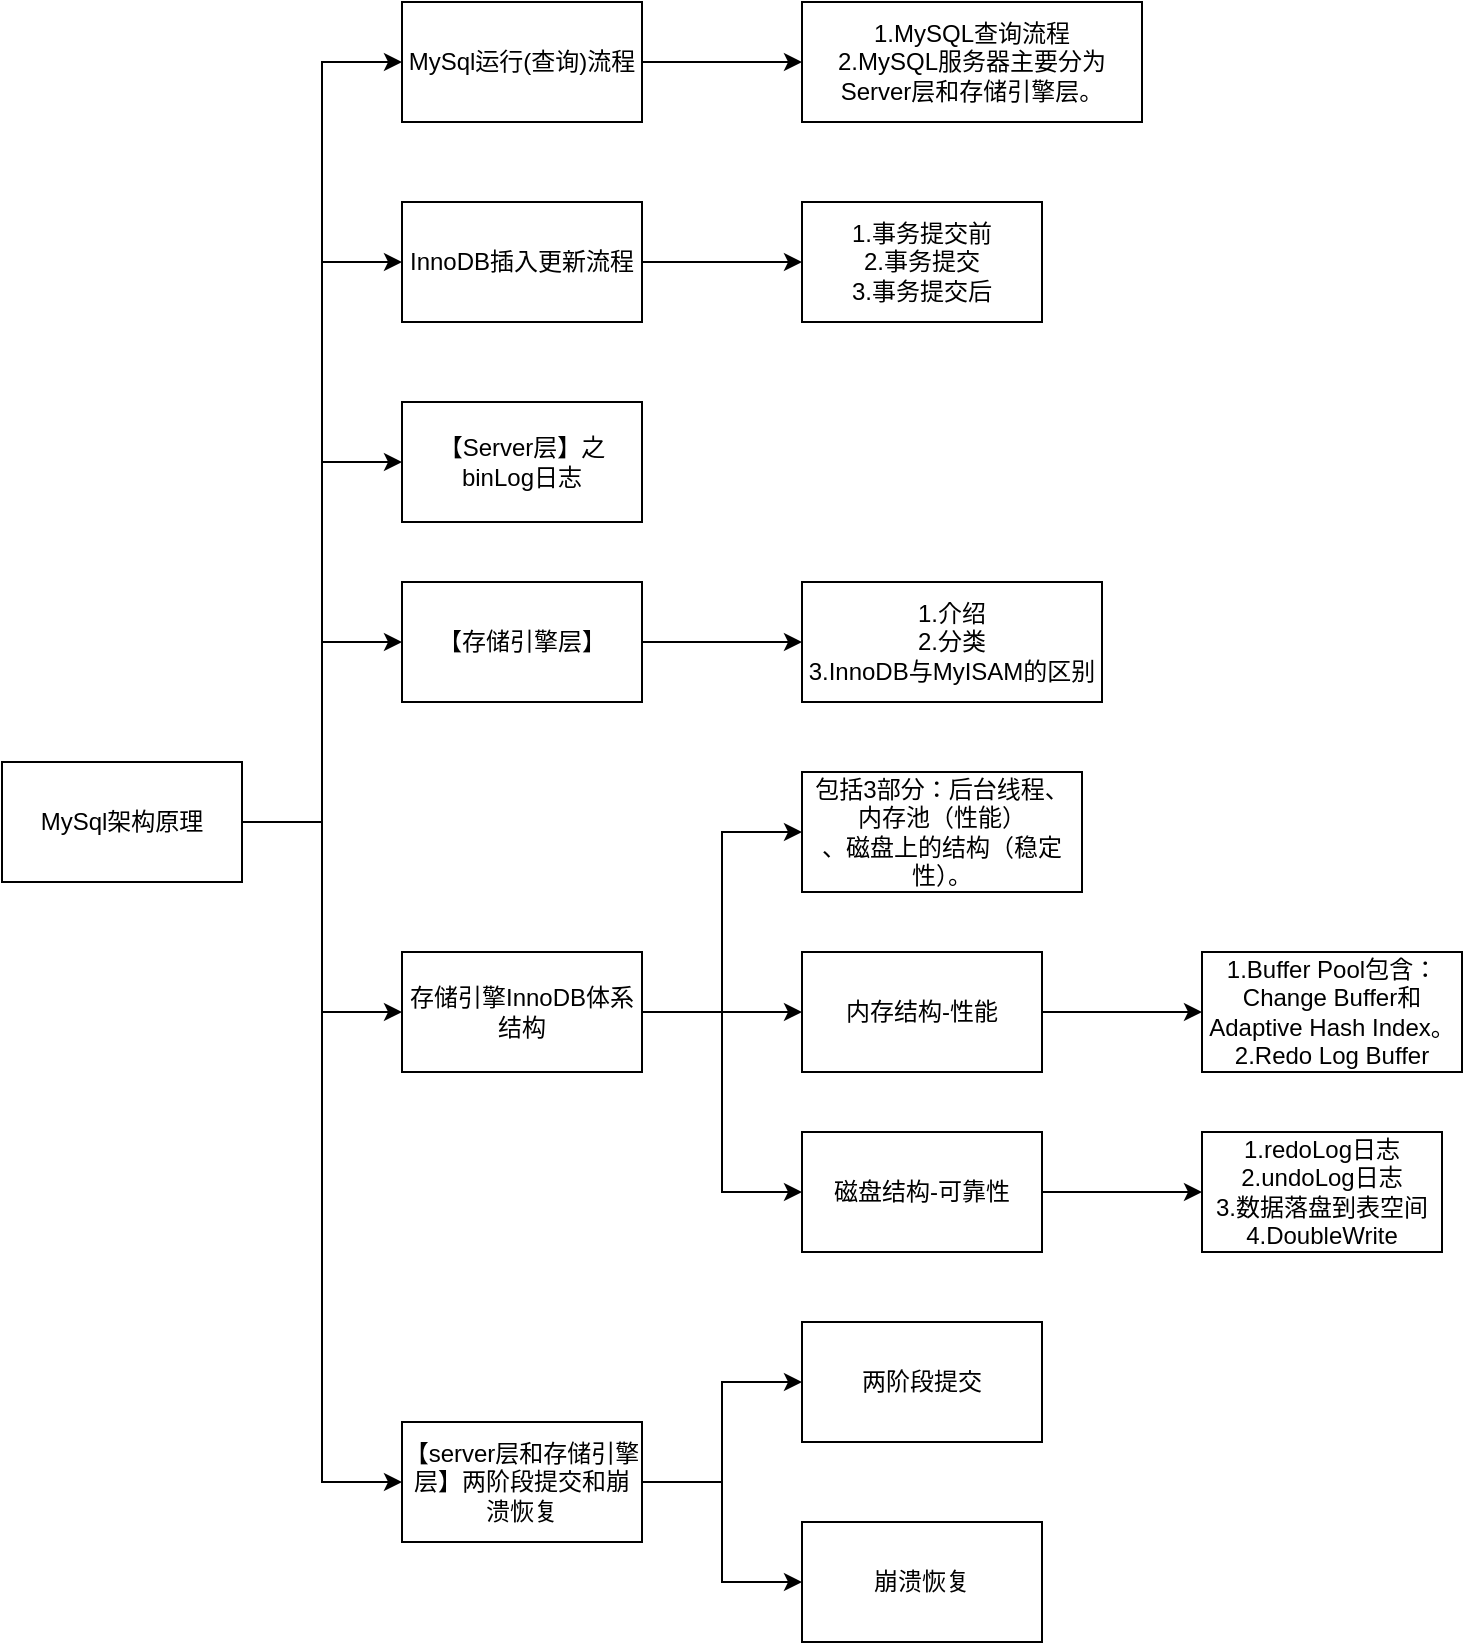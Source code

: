 <mxfile version="20.8.16" type="device"><diagram name="第 1 页" id="XXjFnkChyMb0hHBRlxpy"><mxGraphModel dx="1003" dy="828" grid="1" gridSize="10" guides="1" tooltips="1" connect="1" arrows="1" fold="1" page="1" pageScale="1" pageWidth="827" pageHeight="1169" math="0" shadow="0"><root><mxCell id="0"/><mxCell id="1" parent="0"/><mxCell id="0gnGYMLlg1NApSby_JUg-3" value="" style="edgeStyle=orthogonalEdgeStyle;rounded=0;orthogonalLoop=1;jettySize=auto;html=1;entryX=0;entryY=0.5;entryDx=0;entryDy=0;" parent="1" source="0gnGYMLlg1NApSby_JUg-1" target="0gnGYMLlg1NApSby_JUg-2" edge="1"><mxGeometry relative="1" as="geometry"/></mxCell><mxCell id="0gnGYMLlg1NApSby_JUg-10" style="edgeStyle=orthogonalEdgeStyle;rounded=0;orthogonalLoop=1;jettySize=auto;html=1;entryX=0;entryY=0.5;entryDx=0;entryDy=0;" parent="1" source="0gnGYMLlg1NApSby_JUg-1" target="0gnGYMLlg1NApSby_JUg-6" edge="1"><mxGeometry relative="1" as="geometry"/></mxCell><mxCell id="0gnGYMLlg1NApSby_JUg-11" style="edgeStyle=orthogonalEdgeStyle;rounded=0;orthogonalLoop=1;jettySize=auto;html=1;entryX=0;entryY=0.5;entryDx=0;entryDy=0;" parent="1" source="0gnGYMLlg1NApSby_JUg-1" target="0gnGYMLlg1NApSby_JUg-5" edge="1"><mxGeometry relative="1" as="geometry"/></mxCell><mxCell id="0gnGYMLlg1NApSby_JUg-12" style="edgeStyle=orthogonalEdgeStyle;rounded=0;orthogonalLoop=1;jettySize=auto;html=1;entryX=0;entryY=0.5;entryDx=0;entryDy=0;" parent="1" source="0gnGYMLlg1NApSby_JUg-1" target="0gnGYMLlg1NApSby_JUg-4" edge="1"><mxGeometry relative="1" as="geometry"/></mxCell><mxCell id="0gnGYMLlg1NApSby_JUg-13" style="edgeStyle=orthogonalEdgeStyle;rounded=0;orthogonalLoop=1;jettySize=auto;html=1;entryX=0;entryY=0.5;entryDx=0;entryDy=0;" parent="1" source="0gnGYMLlg1NApSby_JUg-1" target="0gnGYMLlg1NApSby_JUg-9" edge="1"><mxGeometry relative="1" as="geometry"/></mxCell><mxCell id="0gnGYMLlg1NApSby_JUg-14" style="edgeStyle=orthogonalEdgeStyle;rounded=0;orthogonalLoop=1;jettySize=auto;html=1;entryX=0;entryY=0.5;entryDx=0;entryDy=0;" parent="1" source="0gnGYMLlg1NApSby_JUg-1" target="0gnGYMLlg1NApSby_JUg-8" edge="1"><mxGeometry relative="1" as="geometry"/></mxCell><mxCell id="0gnGYMLlg1NApSby_JUg-1" value="MySql架构原理" style="rounded=0;whiteSpace=wrap;html=1;" parent="1" vertex="1"><mxGeometry x="40" y="460" width="120" height="60" as="geometry"/></mxCell><mxCell id="0gnGYMLlg1NApSby_JUg-24" value="" style="edgeStyle=orthogonalEdgeStyle;rounded=0;orthogonalLoop=1;jettySize=auto;html=1;" parent="1" source="0gnGYMLlg1NApSby_JUg-2" target="0gnGYMLlg1NApSby_JUg-23" edge="1"><mxGeometry relative="1" as="geometry"/></mxCell><mxCell id="0gnGYMLlg1NApSby_JUg-2" value="InnoDB插入更新流程" style="rounded=0;whiteSpace=wrap;html=1;" parent="1" vertex="1"><mxGeometry x="240" y="180" width="120" height="60" as="geometry"/></mxCell><mxCell id="0gnGYMLlg1NApSby_JUg-26" value="" style="edgeStyle=orthogonalEdgeStyle;rounded=0;orthogonalLoop=1;jettySize=auto;html=1;" parent="1" source="0gnGYMLlg1NApSby_JUg-4" target="0gnGYMLlg1NApSby_JUg-25" edge="1"><mxGeometry relative="1" as="geometry"/></mxCell><mxCell id="0gnGYMLlg1NApSby_JUg-4" value="【存储引擎层】" style="rounded=0;whiteSpace=wrap;html=1;" parent="1" vertex="1"><mxGeometry x="240" y="370" width="120" height="60" as="geometry"/></mxCell><mxCell id="0gnGYMLlg1NApSby_JUg-5" value="【Server层】之binLog日志" style="rounded=0;whiteSpace=wrap;html=1;" parent="1" vertex="1"><mxGeometry x="240" y="280" width="120" height="60" as="geometry"/></mxCell><mxCell id="0gnGYMLlg1NApSby_JUg-22" value="" style="edgeStyle=orthogonalEdgeStyle;rounded=0;orthogonalLoop=1;jettySize=auto;html=1;" parent="1" source="0gnGYMLlg1NApSby_JUg-6" target="0gnGYMLlg1NApSby_JUg-21" edge="1"><mxGeometry relative="1" as="geometry"/></mxCell><mxCell id="0gnGYMLlg1NApSby_JUg-6" value="MySql运行(查询)流程" style="rounded=0;whiteSpace=wrap;html=1;" parent="1" vertex="1"><mxGeometry x="240" y="80" width="120" height="60" as="geometry"/></mxCell><mxCell id="0gnGYMLlg1NApSby_JUg-34" value="" style="edgeStyle=orthogonalEdgeStyle;rounded=0;orthogonalLoop=1;jettySize=auto;html=1;" parent="1" source="0gnGYMLlg1NApSby_JUg-8" target="0gnGYMLlg1NApSby_JUg-33" edge="1"><mxGeometry relative="1" as="geometry"/></mxCell><mxCell id="0gnGYMLlg1NApSby_JUg-36" style="edgeStyle=orthogonalEdgeStyle;rounded=0;orthogonalLoop=1;jettySize=auto;html=1;entryX=0;entryY=0.5;entryDx=0;entryDy=0;" parent="1" source="0gnGYMLlg1NApSby_JUg-8" target="0gnGYMLlg1NApSby_JUg-35" edge="1"><mxGeometry relative="1" as="geometry"/></mxCell><mxCell id="0gnGYMLlg1NApSby_JUg-8" value="【server层和存储引擎层】两阶段提交和崩溃恢复" style="rounded=0;whiteSpace=wrap;html=1;" parent="1" vertex="1"><mxGeometry x="240" y="790" width="120" height="60" as="geometry"/></mxCell><mxCell id="0gnGYMLlg1NApSby_JUg-17" value="" style="edgeStyle=orthogonalEdgeStyle;rounded=0;orthogonalLoop=1;jettySize=auto;html=1;entryX=0;entryY=0.5;entryDx=0;entryDy=0;" parent="1" source="0gnGYMLlg1NApSby_JUg-9" target="0gnGYMLlg1NApSby_JUg-16" edge="1"><mxGeometry relative="1" as="geometry"><mxPoint x="440" y="520" as="targetPoint"/></mxGeometry></mxCell><mxCell id="0gnGYMLlg1NApSby_JUg-19" style="edgeStyle=orthogonalEdgeStyle;rounded=0;orthogonalLoop=1;jettySize=auto;html=1;entryX=0;entryY=0.5;entryDx=0;entryDy=0;" parent="1" source="0gnGYMLlg1NApSby_JUg-9" target="0gnGYMLlg1NApSby_JUg-18" edge="1"><mxGeometry relative="1" as="geometry"/></mxCell><mxCell id="0gnGYMLlg1NApSby_JUg-28" style="edgeStyle=orthogonalEdgeStyle;rounded=0;orthogonalLoop=1;jettySize=auto;html=1;entryX=0;entryY=0.5;entryDx=0;entryDy=0;" parent="1" source="0gnGYMLlg1NApSby_JUg-9" target="0gnGYMLlg1NApSby_JUg-27" edge="1"><mxGeometry relative="1" as="geometry"/></mxCell><mxCell id="0gnGYMLlg1NApSby_JUg-9" value="存储引擎InnoDB体系结构" style="rounded=0;whiteSpace=wrap;html=1;" parent="1" vertex="1"><mxGeometry x="240" y="555" width="120" height="60" as="geometry"/></mxCell><mxCell id="0gnGYMLlg1NApSby_JUg-16" value="包括3部分：后台线程、内存池（性能）&lt;br&gt;、磁盘上的结构（稳定性）。" style="rounded=0;whiteSpace=wrap;html=1;" parent="1" vertex="1"><mxGeometry x="440" y="465" width="140" height="60" as="geometry"/></mxCell><mxCell id="0gnGYMLlg1NApSby_JUg-30" value="" style="edgeStyle=orthogonalEdgeStyle;rounded=0;orthogonalLoop=1;jettySize=auto;html=1;" parent="1" source="0gnGYMLlg1NApSby_JUg-18" target="0gnGYMLlg1NApSby_JUg-29" edge="1"><mxGeometry relative="1" as="geometry"/></mxCell><mxCell id="0gnGYMLlg1NApSby_JUg-18" value="内存结构-性能" style="rounded=0;whiteSpace=wrap;html=1;" parent="1" vertex="1"><mxGeometry x="440" y="555" width="120" height="60" as="geometry"/></mxCell><mxCell id="0gnGYMLlg1NApSby_JUg-21" value="&lt;div&gt;1.MySQL查询流程&lt;/div&gt;&lt;div&gt;2.MySQL服务器主要分为Server层和存储引擎层。&lt;/div&gt;" style="rounded=0;whiteSpace=wrap;html=1;" parent="1" vertex="1"><mxGeometry x="440" y="80" width="170" height="60" as="geometry"/></mxCell><mxCell id="0gnGYMLlg1NApSby_JUg-23" value="&lt;div&gt;1.事务提交前&lt;/div&gt;&lt;div&gt;2.事务提交&lt;/div&gt;&lt;div&gt;3.事务提交后&lt;/div&gt;" style="rounded=0;whiteSpace=wrap;html=1;" parent="1" vertex="1"><mxGeometry x="440" y="180" width="120" height="60" as="geometry"/></mxCell><mxCell id="0gnGYMLlg1NApSby_JUg-25" value="&lt;div&gt;1.介绍&lt;/div&gt;&lt;div&gt;2.分类&lt;/div&gt;&lt;div&gt;3.InnoDB与MyISAM的区别&lt;/div&gt;" style="rounded=0;whiteSpace=wrap;html=1;" parent="1" vertex="1"><mxGeometry x="440" y="370" width="150" height="60" as="geometry"/></mxCell><mxCell id="0gnGYMLlg1NApSby_JUg-32" value="" style="edgeStyle=orthogonalEdgeStyle;rounded=0;orthogonalLoop=1;jettySize=auto;html=1;" parent="1" source="0gnGYMLlg1NApSby_JUg-27" target="0gnGYMLlg1NApSby_JUg-31" edge="1"><mxGeometry relative="1" as="geometry"/></mxCell><mxCell id="0gnGYMLlg1NApSby_JUg-27" value="磁盘结构-可靠性" style="rounded=0;whiteSpace=wrap;html=1;" parent="1" vertex="1"><mxGeometry x="440" y="645" width="120" height="60" as="geometry"/></mxCell><mxCell id="0gnGYMLlg1NApSby_JUg-29" value="&lt;div&gt;1.Buffer Pool包含：Change Buffer和Adaptive Hash Index。&lt;/div&gt;&lt;div&gt;2.Redo Log Buffer&lt;/div&gt;" style="rounded=0;whiteSpace=wrap;html=1;" parent="1" vertex="1"><mxGeometry x="640" y="555" width="130" height="60" as="geometry"/></mxCell><mxCell id="0gnGYMLlg1NApSby_JUg-31" value="&lt;div&gt;1.redoLog日志&lt;/div&gt;&lt;div&gt;2.undoLog日志&lt;/div&gt;&lt;div&gt;3.数据落盘到表空间&lt;/div&gt;&lt;div&gt;4.DoubleWrite&lt;/div&gt;" style="rounded=0;whiteSpace=wrap;html=1;" parent="1" vertex="1"><mxGeometry x="640" y="645" width="120" height="60" as="geometry"/></mxCell><mxCell id="0gnGYMLlg1NApSby_JUg-33" value="两阶段提交" style="rounded=0;whiteSpace=wrap;html=1;" parent="1" vertex="1"><mxGeometry x="440" y="740" width="120" height="60" as="geometry"/></mxCell><mxCell id="0gnGYMLlg1NApSby_JUg-35" value="崩溃恢复" style="rounded=0;whiteSpace=wrap;html=1;" parent="1" vertex="1"><mxGeometry x="440" y="840" width="120" height="60" as="geometry"/></mxCell></root></mxGraphModel></diagram></mxfile>
